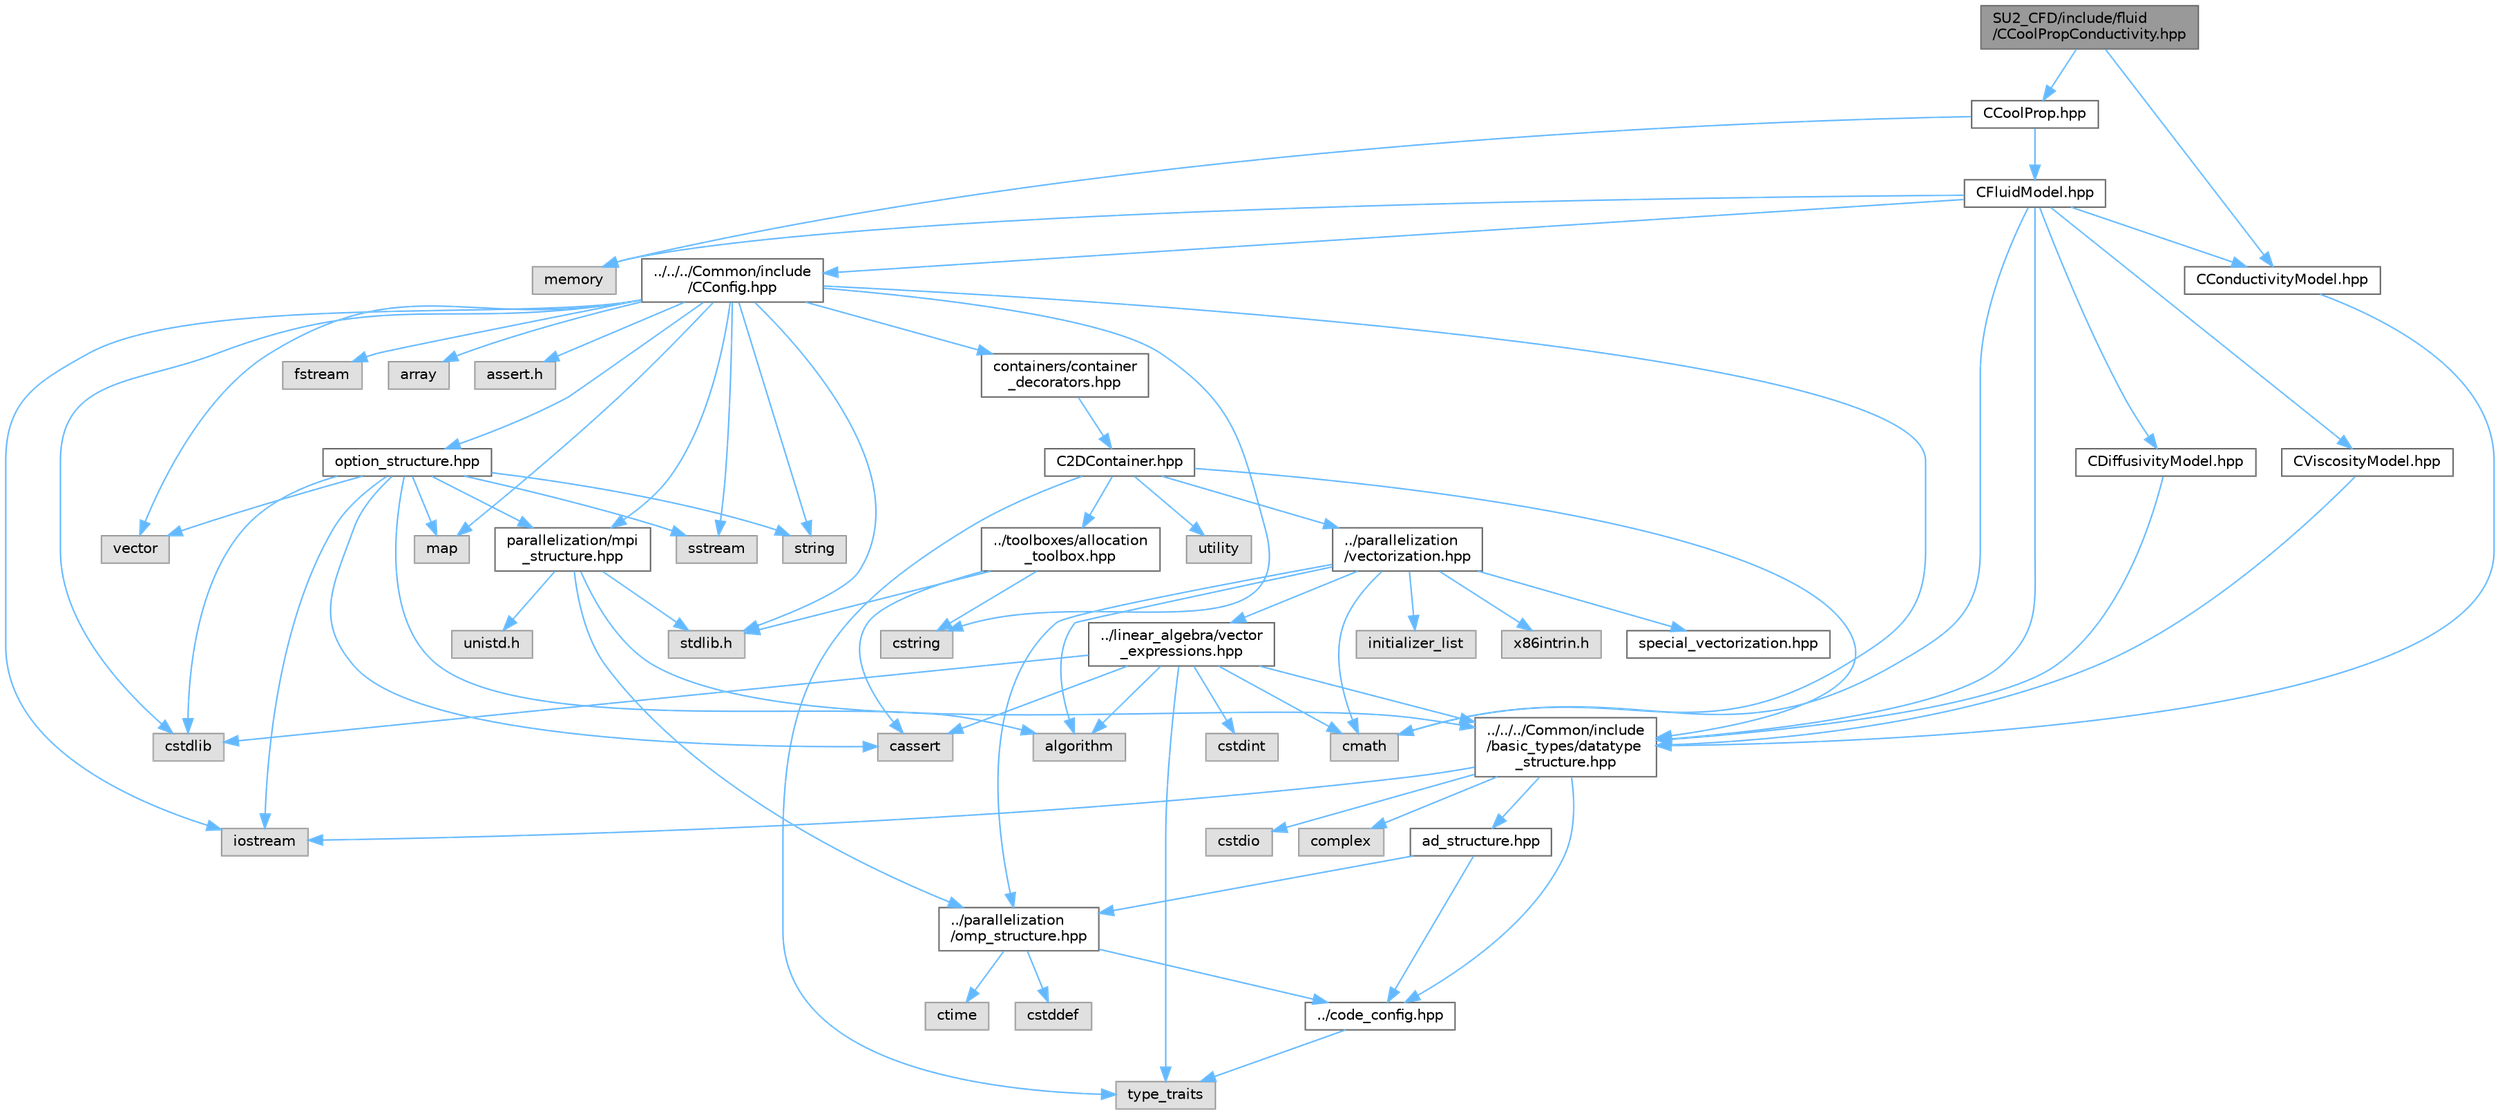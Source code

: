 digraph "SU2_CFD/include/fluid/CCoolPropConductivity.hpp"
{
 // LATEX_PDF_SIZE
  bgcolor="transparent";
  edge [fontname=Helvetica,fontsize=10,labelfontname=Helvetica,labelfontsize=10];
  node [fontname=Helvetica,fontsize=10,shape=box,height=0.2,width=0.4];
  Node1 [id="Node000001",label="SU2_CFD/include/fluid\l/CCoolPropConductivity.hpp",height=0.2,width=0.4,color="gray40", fillcolor="grey60", style="filled", fontcolor="black",tooltip="Defines laminar thermal conductivity model from CoolProp."];
  Node1 -> Node2 [id="edge1_Node000001_Node000002",color="steelblue1",style="solid",tooltip=" "];
  Node2 [id="Node000002",label="CConductivityModel.hpp",height=0.2,width=0.4,color="grey40", fillcolor="white", style="filled",URL="$CConductivityModel_8hpp.html",tooltip="Defines an interface class for thermal conductivity models."];
  Node2 -> Node3 [id="edge2_Node000002_Node000003",color="steelblue1",style="solid",tooltip=" "];
  Node3 [id="Node000003",label="../../../Common/include\l/basic_types/datatype\l_structure.hpp",height=0.2,width=0.4,color="grey40", fillcolor="white", style="filled",URL="$datatype__structure_8hpp.html",tooltip="Headers for generalized datatypes, defines an interface for AD types."];
  Node3 -> Node4 [id="edge3_Node000003_Node000004",color="steelblue1",style="solid",tooltip=" "];
  Node4 [id="Node000004",label="iostream",height=0.2,width=0.4,color="grey60", fillcolor="#E0E0E0", style="filled",tooltip=" "];
  Node3 -> Node5 [id="edge4_Node000003_Node000005",color="steelblue1",style="solid",tooltip=" "];
  Node5 [id="Node000005",label="complex",height=0.2,width=0.4,color="grey60", fillcolor="#E0E0E0", style="filled",tooltip=" "];
  Node3 -> Node6 [id="edge5_Node000003_Node000006",color="steelblue1",style="solid",tooltip=" "];
  Node6 [id="Node000006",label="cstdio",height=0.2,width=0.4,color="grey60", fillcolor="#E0E0E0", style="filled",tooltip=" "];
  Node3 -> Node7 [id="edge6_Node000003_Node000007",color="steelblue1",style="solid",tooltip=" "];
  Node7 [id="Node000007",label="../code_config.hpp",height=0.2,width=0.4,color="grey40", fillcolor="white", style="filled",URL="$code__config_8hpp.html",tooltip="Header file for collecting common macros, definitions and type configurations."];
  Node7 -> Node8 [id="edge7_Node000007_Node000008",color="steelblue1",style="solid",tooltip=" "];
  Node8 [id="Node000008",label="type_traits",height=0.2,width=0.4,color="grey60", fillcolor="#E0E0E0", style="filled",tooltip=" "];
  Node3 -> Node9 [id="edge8_Node000003_Node000009",color="steelblue1",style="solid",tooltip=" "];
  Node9 [id="Node000009",label="ad_structure.hpp",height=0.2,width=0.4,color="grey40", fillcolor="white", style="filled",URL="$ad__structure_8hpp.html",tooltip="Main routines for the algorithmic differentiation (AD) structure."];
  Node9 -> Node7 [id="edge9_Node000009_Node000007",color="steelblue1",style="solid",tooltip=" "];
  Node9 -> Node10 [id="edge10_Node000009_Node000010",color="steelblue1",style="solid",tooltip=" "];
  Node10 [id="Node000010",label="../parallelization\l/omp_structure.hpp",height=0.2,width=0.4,color="grey40", fillcolor="white", style="filled",URL="$omp__structure_8hpp.html",tooltip="OpenMP interface header, provides compatibility functions if the code is built without OpenMP support..."];
  Node10 -> Node11 [id="edge11_Node000010_Node000011",color="steelblue1",style="solid",tooltip=" "];
  Node11 [id="Node000011",label="cstddef",height=0.2,width=0.4,color="grey60", fillcolor="#E0E0E0", style="filled",tooltip=" "];
  Node10 -> Node7 [id="edge12_Node000010_Node000007",color="steelblue1",style="solid",tooltip=" "];
  Node10 -> Node12 [id="edge13_Node000010_Node000012",color="steelblue1",style="solid",tooltip=" "];
  Node12 [id="Node000012",label="ctime",height=0.2,width=0.4,color="grey60", fillcolor="#E0E0E0", style="filled",tooltip=" "];
  Node1 -> Node13 [id="edge14_Node000001_Node000013",color="steelblue1",style="solid",tooltip=" "];
  Node13 [id="Node000013",label="CCoolProp.hpp",height=0.2,width=0.4,color="grey40", fillcolor="white", style="filled",URL="$CCoolProp_8hpp.html",tooltip="Defines the state-of-the-art fluid model from CoolProp library."];
  Node13 -> Node14 [id="edge15_Node000013_Node000014",color="steelblue1",style="solid",tooltip=" "];
  Node14 [id="Node000014",label="CFluidModel.hpp",height=0.2,width=0.4,color="grey40", fillcolor="white", style="filled",URL="$CFluidModel_8hpp.html",tooltip="Defines the main fluid model class for thermophysical properties."];
  Node14 -> Node15 [id="edge16_Node000014_Node000015",color="steelblue1",style="solid",tooltip=" "];
  Node15 [id="Node000015",label="cmath",height=0.2,width=0.4,color="grey60", fillcolor="#E0E0E0", style="filled",tooltip=" "];
  Node14 -> Node16 [id="edge17_Node000014_Node000016",color="steelblue1",style="solid",tooltip=" "];
  Node16 [id="Node000016",label="memory",height=0.2,width=0.4,color="grey60", fillcolor="#E0E0E0", style="filled",tooltip=" "];
  Node14 -> Node17 [id="edge18_Node000014_Node000017",color="steelblue1",style="solid",tooltip=" "];
  Node17 [id="Node000017",label="../../../Common/include\l/CConfig.hpp",height=0.2,width=0.4,color="grey40", fillcolor="white", style="filled",URL="$CConfig_8hpp.html",tooltip="All the information about the definition of the physical problem. The subroutines and functions are i..."];
  Node17 -> Node18 [id="edge19_Node000017_Node000018",color="steelblue1",style="solid",tooltip=" "];
  Node18 [id="Node000018",label="parallelization/mpi\l_structure.hpp",height=0.2,width=0.4,color="grey40", fillcolor="white", style="filled",URL="$mpi__structure_8hpp.html",tooltip="Headers of the mpi interface for generalized datatypes. The subroutines and functions are in the mpi_..."];
  Node18 -> Node19 [id="edge20_Node000018_Node000019",color="steelblue1",style="solid",tooltip=" "];
  Node19 [id="Node000019",label="stdlib.h",height=0.2,width=0.4,color="grey60", fillcolor="#E0E0E0", style="filled",tooltip=" "];
  Node18 -> Node3 [id="edge21_Node000018_Node000003",color="steelblue1",style="solid",tooltip=" "];
  Node18 -> Node20 [id="edge22_Node000018_Node000020",color="steelblue1",style="solid",tooltip=" "];
  Node20 [id="Node000020",label="unistd.h",height=0.2,width=0.4,color="grey60", fillcolor="#E0E0E0", style="filled",tooltip=" "];
  Node18 -> Node10 [id="edge23_Node000018_Node000010",color="steelblue1",style="solid",tooltip=" "];
  Node17 -> Node4 [id="edge24_Node000017_Node000004",color="steelblue1",style="solid",tooltip=" "];
  Node17 -> Node21 [id="edge25_Node000017_Node000021",color="steelblue1",style="solid",tooltip=" "];
  Node21 [id="Node000021",label="cstdlib",height=0.2,width=0.4,color="grey60", fillcolor="#E0E0E0", style="filled",tooltip=" "];
  Node17 -> Node22 [id="edge26_Node000017_Node000022",color="steelblue1",style="solid",tooltip=" "];
  Node22 [id="Node000022",label="fstream",height=0.2,width=0.4,color="grey60", fillcolor="#E0E0E0", style="filled",tooltip=" "];
  Node17 -> Node23 [id="edge27_Node000017_Node000023",color="steelblue1",style="solid",tooltip=" "];
  Node23 [id="Node000023",label="sstream",height=0.2,width=0.4,color="grey60", fillcolor="#E0E0E0", style="filled",tooltip=" "];
  Node17 -> Node24 [id="edge28_Node000017_Node000024",color="steelblue1",style="solid",tooltip=" "];
  Node24 [id="Node000024",label="string",height=0.2,width=0.4,color="grey60", fillcolor="#E0E0E0", style="filled",tooltip=" "];
  Node17 -> Node25 [id="edge29_Node000017_Node000025",color="steelblue1",style="solid",tooltip=" "];
  Node25 [id="Node000025",label="cstring",height=0.2,width=0.4,color="grey60", fillcolor="#E0E0E0", style="filled",tooltip=" "];
  Node17 -> Node26 [id="edge30_Node000017_Node000026",color="steelblue1",style="solid",tooltip=" "];
  Node26 [id="Node000026",label="vector",height=0.2,width=0.4,color="grey60", fillcolor="#E0E0E0", style="filled",tooltip=" "];
  Node17 -> Node27 [id="edge31_Node000017_Node000027",color="steelblue1",style="solid",tooltip=" "];
  Node27 [id="Node000027",label="array",height=0.2,width=0.4,color="grey60", fillcolor="#E0E0E0", style="filled",tooltip=" "];
  Node17 -> Node19 [id="edge32_Node000017_Node000019",color="steelblue1",style="solid",tooltip=" "];
  Node17 -> Node15 [id="edge33_Node000017_Node000015",color="steelblue1",style="solid",tooltip=" "];
  Node17 -> Node28 [id="edge34_Node000017_Node000028",color="steelblue1",style="solid",tooltip=" "];
  Node28 [id="Node000028",label="map",height=0.2,width=0.4,color="grey60", fillcolor="#E0E0E0", style="filled",tooltip=" "];
  Node17 -> Node29 [id="edge35_Node000017_Node000029",color="steelblue1",style="solid",tooltip=" "];
  Node29 [id="Node000029",label="assert.h",height=0.2,width=0.4,color="grey60", fillcolor="#E0E0E0", style="filled",tooltip=" "];
  Node17 -> Node30 [id="edge36_Node000017_Node000030",color="steelblue1",style="solid",tooltip=" "];
  Node30 [id="Node000030",label="option_structure.hpp",height=0.2,width=0.4,color="grey40", fillcolor="white", style="filled",URL="$option__structure_8hpp.html",tooltip="Defines classes for referencing options for easy input in CConfig."];
  Node30 -> Node18 [id="edge37_Node000030_Node000018",color="steelblue1",style="solid",tooltip=" "];
  Node30 -> Node4 [id="edge38_Node000030_Node000004",color="steelblue1",style="solid",tooltip=" "];
  Node30 -> Node23 [id="edge39_Node000030_Node000023",color="steelblue1",style="solid",tooltip=" "];
  Node30 -> Node24 [id="edge40_Node000030_Node000024",color="steelblue1",style="solid",tooltip=" "];
  Node30 -> Node26 [id="edge41_Node000030_Node000026",color="steelblue1",style="solid",tooltip=" "];
  Node30 -> Node28 [id="edge42_Node000030_Node000028",color="steelblue1",style="solid",tooltip=" "];
  Node30 -> Node21 [id="edge43_Node000030_Node000021",color="steelblue1",style="solid",tooltip=" "];
  Node30 -> Node31 [id="edge44_Node000030_Node000031",color="steelblue1",style="solid",tooltip=" "];
  Node31 [id="Node000031",label="algorithm",height=0.2,width=0.4,color="grey60", fillcolor="#E0E0E0", style="filled",tooltip=" "];
  Node30 -> Node32 [id="edge45_Node000030_Node000032",color="steelblue1",style="solid",tooltip=" "];
  Node32 [id="Node000032",label="cassert",height=0.2,width=0.4,color="grey60", fillcolor="#E0E0E0", style="filled",tooltip=" "];
  Node17 -> Node33 [id="edge46_Node000017_Node000033",color="steelblue1",style="solid",tooltip=" "];
  Node33 [id="Node000033",label="containers/container\l_decorators.hpp",height=0.2,width=0.4,color="grey40", fillcolor="white", style="filled",URL="$container__decorators_8hpp.html",tooltip="Collection of small classes that decorate C2DContainer to augment its functionality,..."];
  Node33 -> Node34 [id="edge47_Node000033_Node000034",color="steelblue1",style="solid",tooltip=" "];
  Node34 [id="Node000034",label="C2DContainer.hpp",height=0.2,width=0.4,color="grey40", fillcolor="white", style="filled",URL="$C2DContainer_8hpp.html",tooltip="A templated vector/matrix object."];
  Node34 -> Node35 [id="edge48_Node000034_Node000035",color="steelblue1",style="solid",tooltip=" "];
  Node35 [id="Node000035",label="../toolboxes/allocation\l_toolbox.hpp",height=0.2,width=0.4,color="grey40", fillcolor="white", style="filled",URL="$allocation__toolbox_8hpp.html",tooltip="Helper function and classes for memory allocation. Focus on portability across platforms."];
  Node35 -> Node19 [id="edge49_Node000035_Node000019",color="steelblue1",style="solid",tooltip=" "];
  Node35 -> Node25 [id="edge50_Node000035_Node000025",color="steelblue1",style="solid",tooltip=" "];
  Node35 -> Node32 [id="edge51_Node000035_Node000032",color="steelblue1",style="solid",tooltip=" "];
  Node34 -> Node3 [id="edge52_Node000034_Node000003",color="steelblue1",style="solid",tooltip=" "];
  Node34 -> Node36 [id="edge53_Node000034_Node000036",color="steelblue1",style="solid",tooltip=" "];
  Node36 [id="Node000036",label="../parallelization\l/vectorization.hpp",height=0.2,width=0.4,color="grey40", fillcolor="white", style="filled",URL="$vectorization_8hpp.html",tooltip="Implementation of a portable SIMD type."];
  Node36 -> Node37 [id="edge54_Node000036_Node000037",color="steelblue1",style="solid",tooltip=" "];
  Node37 [id="Node000037",label="../linear_algebra/vector\l_expressions.hpp",height=0.2,width=0.4,color="grey40", fillcolor="white", style="filled",URL="$vector__expressions_8hpp.html",tooltip="Expression templates for vector types with coefficient-wise operations."];
  Node37 -> Node3 [id="edge55_Node000037_Node000003",color="steelblue1",style="solid",tooltip=" "];
  Node37 -> Node8 [id="edge56_Node000037_Node000008",color="steelblue1",style="solid",tooltip=" "];
  Node37 -> Node31 [id="edge57_Node000037_Node000031",color="steelblue1",style="solid",tooltip=" "];
  Node37 -> Node32 [id="edge58_Node000037_Node000032",color="steelblue1",style="solid",tooltip=" "];
  Node37 -> Node21 [id="edge59_Node000037_Node000021",color="steelblue1",style="solid",tooltip=" "];
  Node37 -> Node15 [id="edge60_Node000037_Node000015",color="steelblue1",style="solid",tooltip=" "];
  Node37 -> Node38 [id="edge61_Node000037_Node000038",color="steelblue1",style="solid",tooltip=" "];
  Node38 [id="Node000038",label="cstdint",height=0.2,width=0.4,color="grey60", fillcolor="#E0E0E0", style="filled",tooltip=" "];
  Node36 -> Node10 [id="edge62_Node000036_Node000010",color="steelblue1",style="solid",tooltip=" "];
  Node36 -> Node39 [id="edge63_Node000036_Node000039",color="steelblue1",style="solid",tooltip=" "];
  Node39 [id="Node000039",label="initializer_list",height=0.2,width=0.4,color="grey60", fillcolor="#E0E0E0", style="filled",tooltip=" "];
  Node36 -> Node31 [id="edge64_Node000036_Node000031",color="steelblue1",style="solid",tooltip=" "];
  Node36 -> Node15 [id="edge65_Node000036_Node000015",color="steelblue1",style="solid",tooltip=" "];
  Node36 -> Node40 [id="edge66_Node000036_Node000040",color="steelblue1",style="solid",tooltip=" "];
  Node40 [id="Node000040",label="x86intrin.h",height=0.2,width=0.4,color="grey60", fillcolor="#E0E0E0", style="filled",tooltip=" "];
  Node36 -> Node41 [id="edge67_Node000036_Node000041",color="steelblue1",style="solid",tooltip=" "];
  Node41 [id="Node000041",label="special_vectorization.hpp",height=0.2,width=0.4,color="grey40", fillcolor="white", style="filled",URL="$special__vectorization_8hpp.html",tooltip="Code generator header to create specializations of simd::Array."];
  Node34 -> Node42 [id="edge68_Node000034_Node000042",color="steelblue1",style="solid",tooltip=" "];
  Node42 [id="Node000042",label="utility",height=0.2,width=0.4,color="grey60", fillcolor="#E0E0E0", style="filled",tooltip=" "];
  Node34 -> Node8 [id="edge69_Node000034_Node000008",color="steelblue1",style="solid",tooltip=" "];
  Node14 -> Node3 [id="edge70_Node000014_Node000003",color="steelblue1",style="solid",tooltip=" "];
  Node14 -> Node2 [id="edge71_Node000014_Node000002",color="steelblue1",style="solid",tooltip=" "];
  Node14 -> Node43 [id="edge72_Node000014_Node000043",color="steelblue1",style="solid",tooltip=" "];
  Node43 [id="Node000043",label="CViscosityModel.hpp",height=0.2,width=0.4,color="grey40", fillcolor="white", style="filled",URL="$CViscosityModel_8hpp.html",tooltip="Interface class for defining laminar viscosity models."];
  Node43 -> Node3 [id="edge73_Node000043_Node000003",color="steelblue1",style="solid",tooltip=" "];
  Node14 -> Node44 [id="edge74_Node000014_Node000044",color="steelblue1",style="solid",tooltip=" "];
  Node44 [id="Node000044",label="CDiffusivityModel.hpp",height=0.2,width=0.4,color="grey40", fillcolor="white", style="filled",URL="$CDiffusivityModel_8hpp.html",tooltip="Interface class for defining mass diffusivity models."];
  Node44 -> Node3 [id="edge75_Node000044_Node000003",color="steelblue1",style="solid",tooltip=" "];
  Node13 -> Node16 [id="edge76_Node000013_Node000016",color="steelblue1",style="solid",tooltip=" "];
}
